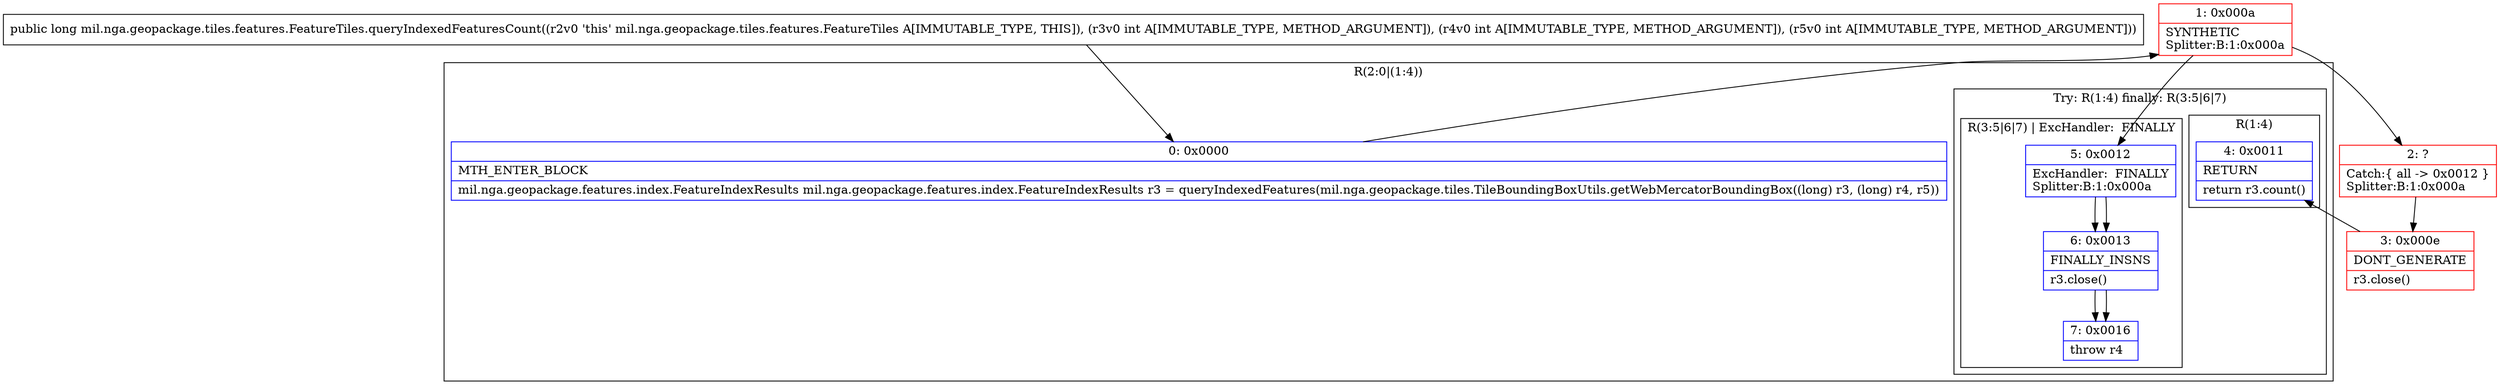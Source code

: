 digraph "CFG formil.nga.geopackage.tiles.features.FeatureTiles.queryIndexedFeaturesCount(III)J" {
subgraph cluster_Region_872343715 {
label = "R(2:0|(1:4))";
node [shape=record,color=blue];
Node_0 [shape=record,label="{0\:\ 0x0000|MTH_ENTER_BLOCK\l|mil.nga.geopackage.features.index.FeatureIndexResults mil.nga.geopackage.features.index.FeatureIndexResults r3 = queryIndexedFeatures(mil.nga.geopackage.tiles.TileBoundingBoxUtils.getWebMercatorBoundingBox((long) r3, (long) r4, r5))\l}"];
subgraph cluster_TryCatchRegion_1999314886 {
label = "Try: R(1:4) finally: R(3:5|6|7)";
node [shape=record,color=blue];
subgraph cluster_Region_1701045361 {
label = "R(1:4)";
node [shape=record,color=blue];
Node_4 [shape=record,label="{4\:\ 0x0011|RETURN\l|return r3.count()\l}"];
}
subgraph cluster_Region_861903372 {
label = "R(3:5|6|7) | ExcHandler:  FINALLY\l";
node [shape=record,color=blue];
Node_5 [shape=record,label="{5\:\ 0x0012|ExcHandler:  FINALLY\lSplitter:B:1:0x000a\l}"];
Node_6 [shape=record,label="{6\:\ 0x0013|FINALLY_INSNS\l|r3.close()\l}"];
Node_7 [shape=record,label="{7\:\ 0x0016|throw r4\l}"];
}
}
}
subgraph cluster_Region_861903372 {
label = "R(3:5|6|7) | ExcHandler:  FINALLY\l";
node [shape=record,color=blue];
Node_5 [shape=record,label="{5\:\ 0x0012|ExcHandler:  FINALLY\lSplitter:B:1:0x000a\l}"];
Node_6 [shape=record,label="{6\:\ 0x0013|FINALLY_INSNS\l|r3.close()\l}"];
Node_7 [shape=record,label="{7\:\ 0x0016|throw r4\l}"];
}
Node_1 [shape=record,color=red,label="{1\:\ 0x000a|SYNTHETIC\lSplitter:B:1:0x000a\l}"];
Node_2 [shape=record,color=red,label="{2\:\ ?|Catch:\{ all \-\> 0x0012 \}\lSplitter:B:1:0x000a\l}"];
Node_3 [shape=record,color=red,label="{3\:\ 0x000e|DONT_GENERATE\l|r3.close()\l}"];
MethodNode[shape=record,label="{public long mil.nga.geopackage.tiles.features.FeatureTiles.queryIndexedFeaturesCount((r2v0 'this' mil.nga.geopackage.tiles.features.FeatureTiles A[IMMUTABLE_TYPE, THIS]), (r3v0 int A[IMMUTABLE_TYPE, METHOD_ARGUMENT]), (r4v0 int A[IMMUTABLE_TYPE, METHOD_ARGUMENT]), (r5v0 int A[IMMUTABLE_TYPE, METHOD_ARGUMENT])) }"];
MethodNode -> Node_0;
Node_0 -> Node_1;
Node_5 -> Node_6;
Node_6 -> Node_7;
Node_5 -> Node_6;
Node_6 -> Node_7;
Node_1 -> Node_2;
Node_1 -> Node_5;
Node_2 -> Node_3;
Node_3 -> Node_4;
}

